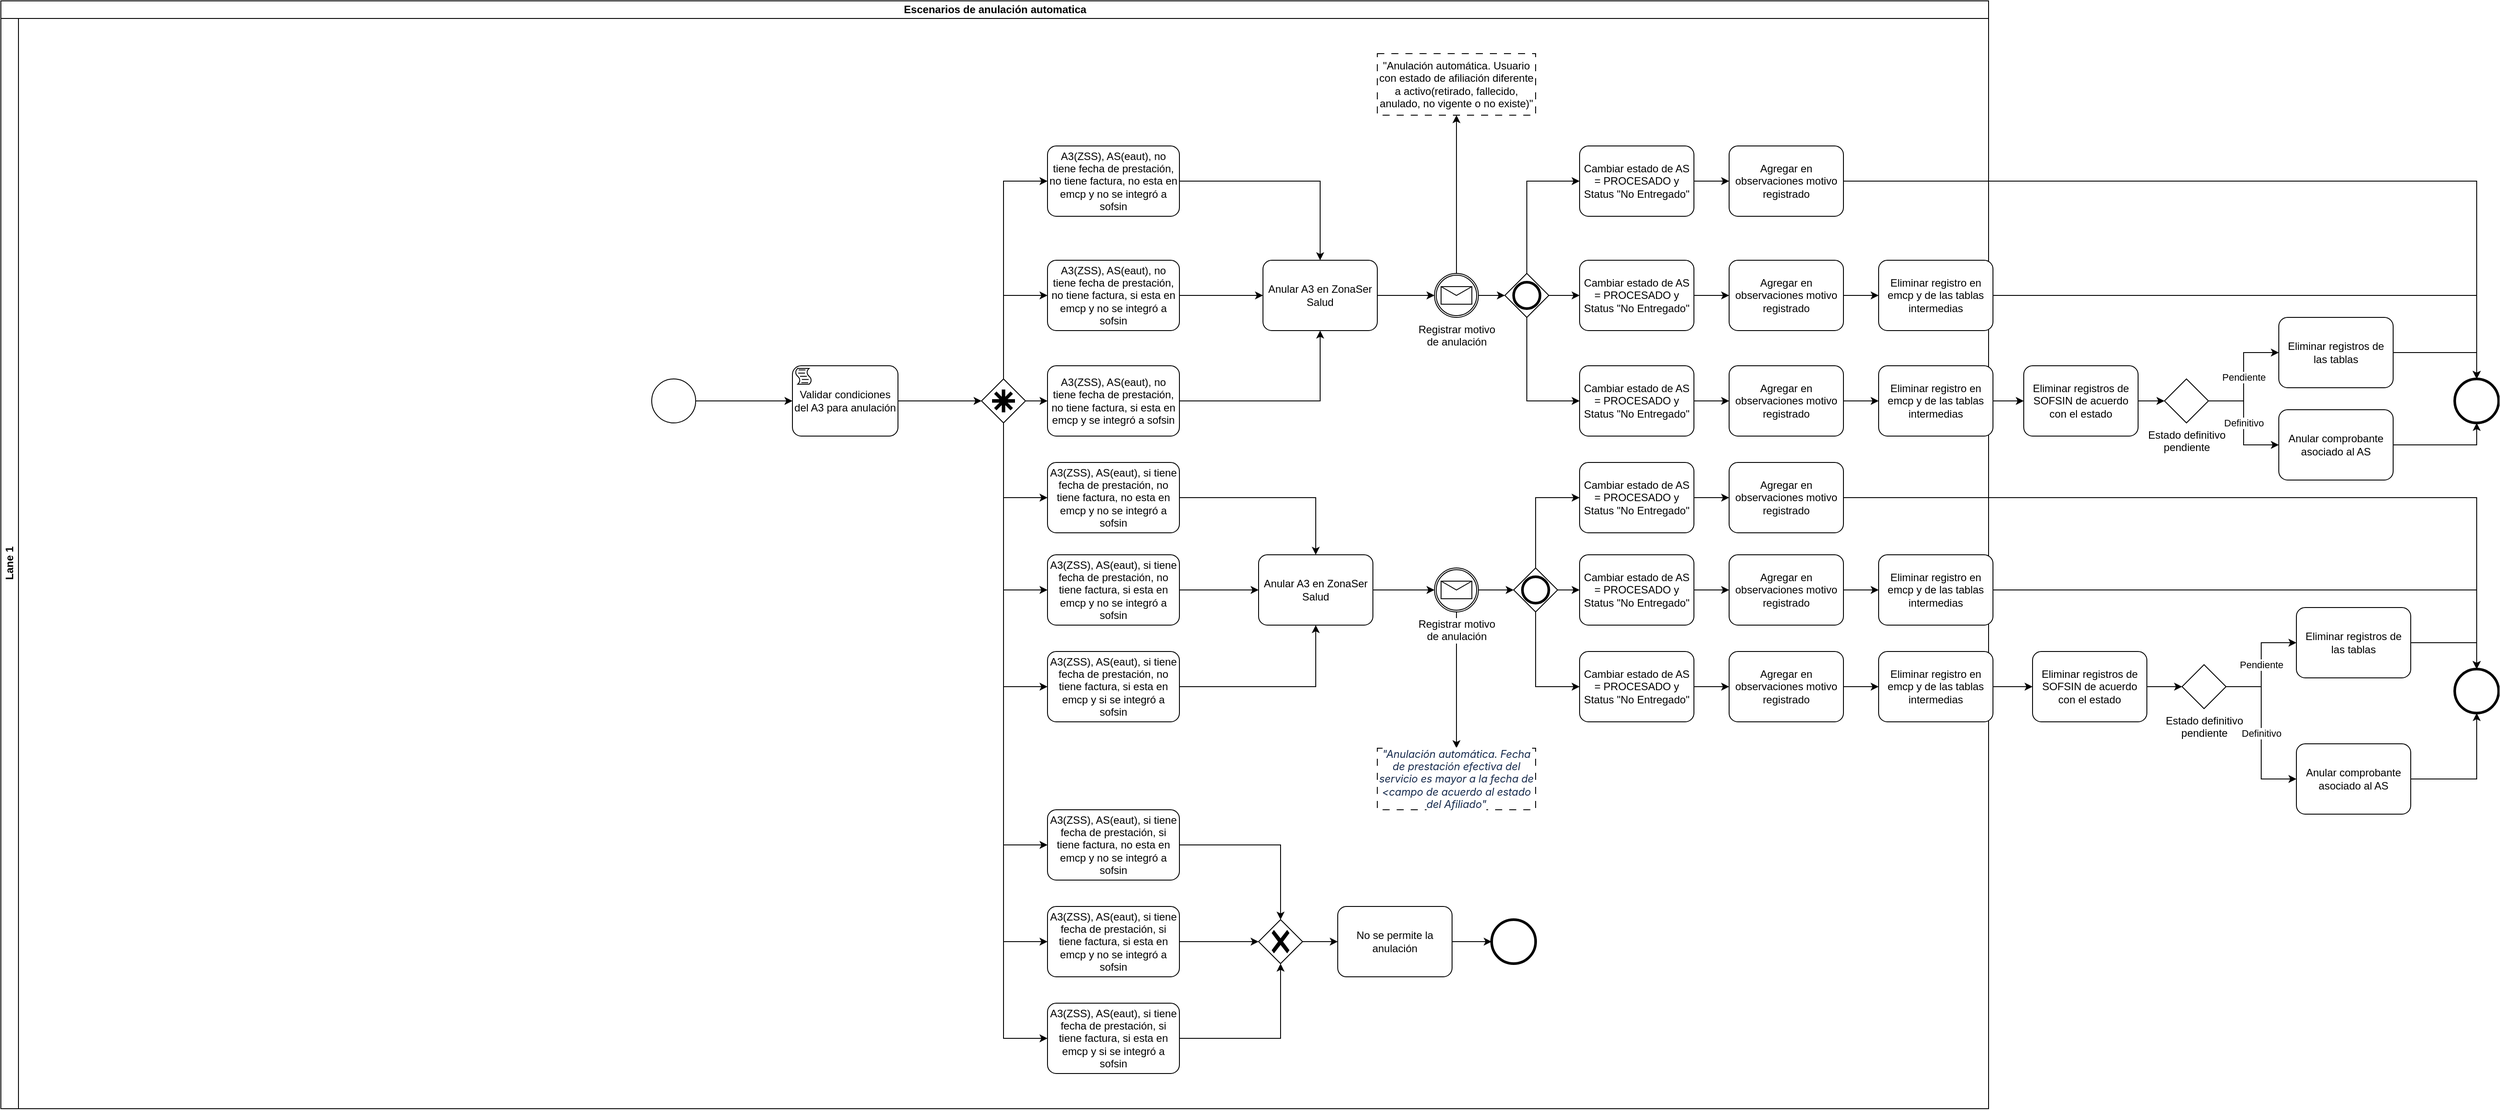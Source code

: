 <mxfile version="21.6.5" type="github">
  <diagram name="Página-1" id="4TS4ZSFtOruOx2kP_wSt">
    <mxGraphModel dx="1674" dy="764" grid="1" gridSize="10" guides="1" tooltips="1" connect="1" arrows="1" fold="1" page="1" pageScale="1" pageWidth="3200" pageHeight="1300" math="0" shadow="0">
      <root>
        <mxCell id="0" />
        <mxCell id="1" parent="0" />
        <mxCell id="92HgLjJ2JLJjH0k_BAY3-1" value="Escenarios de anulación automatica" style="swimlane;childLayout=stackLayout;resizeParent=1;resizeParentMax=0;horizontal=1;startSize=20;horizontalStack=0;html=1;" vertex="1" parent="1">
          <mxGeometry x="10" y="10" width="2260" height="1260" as="geometry" />
        </mxCell>
        <mxCell id="92HgLjJ2JLJjH0k_BAY3-2" value="Lane 1" style="swimlane;startSize=20;horizontal=0;html=1;" vertex="1" parent="92HgLjJ2JLJjH0k_BAY3-1">
          <mxGeometry y="20" width="2260" height="1240" as="geometry" />
        </mxCell>
        <mxCell id="92HgLjJ2JLJjH0k_BAY3-4" value="" style="points=[[0.145,0.145,0],[0.5,0,0],[0.855,0.145,0],[1,0.5,0],[0.855,0.855,0],[0.5,1,0],[0.145,0.855,0],[0,0.5,0]];shape=mxgraph.bpmn.event;html=1;verticalLabelPosition=bottom;labelBackgroundColor=#ffffff;verticalAlign=top;align=center;perimeter=ellipsePerimeter;outlineConnect=0;aspect=fixed;outline=standard;symbol=general;" vertex="1" parent="92HgLjJ2JLJjH0k_BAY3-2">
          <mxGeometry x="740" y="410" width="50" height="50" as="geometry" />
        </mxCell>
        <mxCell id="92HgLjJ2JLJjH0k_BAY3-8" style="edgeStyle=orthogonalEdgeStyle;rounded=0;orthogonalLoop=1;jettySize=auto;html=1;entryX=0;entryY=0.5;entryDx=0;entryDy=0;entryPerimeter=0;" edge="1" parent="92HgLjJ2JLJjH0k_BAY3-2" source="92HgLjJ2JLJjH0k_BAY3-4" target="92HgLjJ2JLJjH0k_BAY3-40">
          <mxGeometry relative="1" as="geometry">
            <mxPoint x="110" y="50" as="targetPoint" />
          </mxGeometry>
        </mxCell>
        <mxCell id="92HgLjJ2JLJjH0k_BAY3-40" value="Validar condiciones del A3 para anulación" style="points=[[0.25,0,0],[0.5,0,0],[0.75,0,0],[1,0.25,0],[1,0.5,0],[1,0.75,0],[0.75,1,0],[0.5,1,0],[0.25,1,0],[0,0.75,0],[0,0.5,0],[0,0.25,0]];shape=mxgraph.bpmn.task;whiteSpace=wrap;rectStyle=rounded;size=10;html=1;container=1;expand=0;collapsible=0;taskMarker=script;" vertex="1" parent="92HgLjJ2JLJjH0k_BAY3-2">
          <mxGeometry x="900" y="395" width="120" height="80" as="geometry" />
        </mxCell>
        <mxCell id="92HgLjJ2JLJjH0k_BAY3-41" style="edgeStyle=orthogonalEdgeStyle;rounded=0;orthogonalLoop=1;jettySize=auto;html=1;entryX=0;entryY=0.5;entryDx=0;entryDy=0;entryPerimeter=0;" edge="1" parent="92HgLjJ2JLJjH0k_BAY3-2" source="92HgLjJ2JLJjH0k_BAY3-50" target="92HgLjJ2JLJjH0k_BAY3-53">
          <mxGeometry relative="1" as="geometry">
            <mxPoint x="1180" y="400" as="targetPoint" />
            <Array as="points">
              <mxPoint x="1140" y="185" />
            </Array>
          </mxGeometry>
        </mxCell>
        <mxCell id="92HgLjJ2JLJjH0k_BAY3-42" style="edgeStyle=orthogonalEdgeStyle;rounded=0;orthogonalLoop=1;jettySize=auto;html=1;entryX=0;entryY=0.5;entryDx=0;entryDy=0;entryPerimeter=0;" edge="1" parent="92HgLjJ2JLJjH0k_BAY3-2" source="92HgLjJ2JLJjH0k_BAY3-50" target="92HgLjJ2JLJjH0k_BAY3-66">
          <mxGeometry relative="1" as="geometry">
            <Array as="points">
              <mxPoint x="1140" y="315" />
            </Array>
          </mxGeometry>
        </mxCell>
        <mxCell id="92HgLjJ2JLJjH0k_BAY3-43" style="edgeStyle=orthogonalEdgeStyle;rounded=0;orthogonalLoop=1;jettySize=auto;html=1;" edge="1" parent="92HgLjJ2JLJjH0k_BAY3-2" source="92HgLjJ2JLJjH0k_BAY3-50" target="92HgLjJ2JLJjH0k_BAY3-80">
          <mxGeometry relative="1" as="geometry" />
        </mxCell>
        <mxCell id="92HgLjJ2JLJjH0k_BAY3-44" style="edgeStyle=orthogonalEdgeStyle;rounded=0;orthogonalLoop=1;jettySize=auto;html=1;entryX=0;entryY=0.5;entryDx=0;entryDy=0;entryPerimeter=0;" edge="1" parent="92HgLjJ2JLJjH0k_BAY3-2" source="92HgLjJ2JLJjH0k_BAY3-50" target="92HgLjJ2JLJjH0k_BAY3-98">
          <mxGeometry relative="1" as="geometry">
            <Array as="points">
              <mxPoint x="1140" y="545" />
            </Array>
          </mxGeometry>
        </mxCell>
        <mxCell id="92HgLjJ2JLJjH0k_BAY3-45" style="edgeStyle=orthogonalEdgeStyle;rounded=0;orthogonalLoop=1;jettySize=auto;html=1;entryX=0;entryY=0.5;entryDx=0;entryDy=0;entryPerimeter=0;" edge="1" parent="92HgLjJ2JLJjH0k_BAY3-2" source="92HgLjJ2JLJjH0k_BAY3-50" target="92HgLjJ2JLJjH0k_BAY3-100">
          <mxGeometry relative="1" as="geometry">
            <Array as="points">
              <mxPoint x="1140" y="650" />
            </Array>
          </mxGeometry>
        </mxCell>
        <mxCell id="92HgLjJ2JLJjH0k_BAY3-46" style="edgeStyle=orthogonalEdgeStyle;rounded=0;orthogonalLoop=1;jettySize=auto;html=1;entryX=0;entryY=0.5;entryDx=0;entryDy=0;entryPerimeter=0;" edge="1" parent="92HgLjJ2JLJjH0k_BAY3-2" source="92HgLjJ2JLJjH0k_BAY3-50" target="92HgLjJ2JLJjH0k_BAY3-104">
          <mxGeometry relative="1" as="geometry">
            <Array as="points">
              <mxPoint x="1140" y="760" />
            </Array>
          </mxGeometry>
        </mxCell>
        <mxCell id="92HgLjJ2JLJjH0k_BAY3-47" style="edgeStyle=orthogonalEdgeStyle;rounded=0;orthogonalLoop=1;jettySize=auto;html=1;entryX=0;entryY=0.5;entryDx=0;entryDy=0;entryPerimeter=0;" edge="1" parent="92HgLjJ2JLJjH0k_BAY3-2" source="92HgLjJ2JLJjH0k_BAY3-50" target="92HgLjJ2JLJjH0k_BAY3-106">
          <mxGeometry relative="1" as="geometry">
            <Array as="points">
              <mxPoint x="1140" y="940" />
            </Array>
          </mxGeometry>
        </mxCell>
        <mxCell id="92HgLjJ2JLJjH0k_BAY3-48" style="edgeStyle=orthogonalEdgeStyle;rounded=0;orthogonalLoop=1;jettySize=auto;html=1;entryX=0;entryY=0.5;entryDx=0;entryDy=0;entryPerimeter=0;" edge="1" parent="92HgLjJ2JLJjH0k_BAY3-2" source="92HgLjJ2JLJjH0k_BAY3-50" target="92HgLjJ2JLJjH0k_BAY3-110">
          <mxGeometry relative="1" as="geometry">
            <Array as="points">
              <mxPoint x="1140" y="1050" />
            </Array>
          </mxGeometry>
        </mxCell>
        <mxCell id="92HgLjJ2JLJjH0k_BAY3-49" style="edgeStyle=orthogonalEdgeStyle;rounded=0;orthogonalLoop=1;jettySize=auto;html=1;entryX=0;entryY=0.5;entryDx=0;entryDy=0;entryPerimeter=0;" edge="1" parent="92HgLjJ2JLJjH0k_BAY3-2" source="92HgLjJ2JLJjH0k_BAY3-50" target="92HgLjJ2JLJjH0k_BAY3-112">
          <mxGeometry relative="1" as="geometry">
            <Array as="points">
              <mxPoint x="1140" y="1160" />
            </Array>
          </mxGeometry>
        </mxCell>
        <mxCell id="92HgLjJ2JLJjH0k_BAY3-50" value="" style="points=[[0.25,0.25,0],[0.5,0,0],[0.75,0.25,0],[1,0.5,0],[0.75,0.75,0],[0.5,1,0],[0.25,0.75,0],[0,0.5,0]];shape=mxgraph.bpmn.gateway2;html=1;verticalLabelPosition=bottom;labelBackgroundColor=#ffffff;verticalAlign=top;align=center;perimeter=rhombusPerimeter;outlineConnect=0;outline=none;symbol=none;gwType=complex;" vertex="1" parent="92HgLjJ2JLJjH0k_BAY3-2">
          <mxGeometry x="1115" y="410" width="50" height="50" as="geometry" />
        </mxCell>
        <mxCell id="92HgLjJ2JLJjH0k_BAY3-51" value="" style="edgeStyle=orthogonalEdgeStyle;rounded=0;orthogonalLoop=1;jettySize=auto;html=1;" edge="1" parent="92HgLjJ2JLJjH0k_BAY3-2" source="92HgLjJ2JLJjH0k_BAY3-40" target="92HgLjJ2JLJjH0k_BAY3-50">
          <mxGeometry relative="1" as="geometry">
            <mxPoint x="1140" y="590" as="targetPoint" />
            <mxPoint x="1090" y="590" as="sourcePoint" />
          </mxGeometry>
        </mxCell>
        <mxCell id="92HgLjJ2JLJjH0k_BAY3-52" style="edgeStyle=orthogonalEdgeStyle;rounded=0;orthogonalLoop=1;jettySize=auto;html=1;" edge="1" parent="92HgLjJ2JLJjH0k_BAY3-2" source="92HgLjJ2JLJjH0k_BAY3-53" target="92HgLjJ2JLJjH0k_BAY3-67">
          <mxGeometry relative="1" as="geometry">
            <mxPoint x="1380.0" y="185" as="targetPoint" />
          </mxGeometry>
        </mxCell>
        <mxCell id="92HgLjJ2JLJjH0k_BAY3-53" value="A3(ZSS), AS(eaut), no tiene fecha de prestación, no tiene factura, no esta en emcp y no se integró a sofsin" style="points=[[0.25,0,0],[0.5,0,0],[0.75,0,0],[1,0.25,0],[1,0.5,0],[1,0.75,0],[0.75,1,0],[0.5,1,0],[0.25,1,0],[0,0.75,0],[0,0.5,0],[0,0.25,0]];shape=mxgraph.bpmn.task;whiteSpace=wrap;rectStyle=rounded;size=10;html=1;container=1;expand=0;collapsible=0;taskMarker=abstract;" vertex="1" parent="92HgLjJ2JLJjH0k_BAY3-2">
          <mxGeometry x="1190" y="145" width="150" height="80" as="geometry" />
        </mxCell>
        <mxCell id="92HgLjJ2JLJjH0k_BAY3-54" style="edgeStyle=orthogonalEdgeStyle;rounded=0;orthogonalLoop=1;jettySize=auto;html=1;" edge="1" parent="92HgLjJ2JLJjH0k_BAY3-2" source="92HgLjJ2JLJjH0k_BAY3-56" target="92HgLjJ2JLJjH0k_BAY3-60">
          <mxGeometry relative="1" as="geometry">
            <mxPoint x="1720" y="100" as="targetPoint" />
          </mxGeometry>
        </mxCell>
        <mxCell id="92HgLjJ2JLJjH0k_BAY3-55" style="edgeStyle=orthogonalEdgeStyle;rounded=0;orthogonalLoop=1;jettySize=auto;html=1;entryX=0;entryY=0.5;entryDx=0;entryDy=0;entryPerimeter=0;" edge="1" parent="92HgLjJ2JLJjH0k_BAY3-2" source="92HgLjJ2JLJjH0k_BAY3-56" target="92HgLjJ2JLJjH0k_BAY3-78">
          <mxGeometry relative="1" as="geometry">
            <mxPoint x="1710" y="315" as="targetPoint" />
          </mxGeometry>
        </mxCell>
        <mxCell id="92HgLjJ2JLJjH0k_BAY3-56" value="Registrar motivo&lt;br&gt;de anulación" style="points=[[0.145,0.145,0],[0.5,0,0],[0.855,0.145,0],[1,0.5,0],[0.855,0.855,0],[0.5,1,0],[0.145,0.855,0],[0,0.5,0]];shape=mxgraph.bpmn.event;html=1;verticalLabelPosition=bottom;labelBackgroundColor=#ffffff;verticalAlign=top;align=center;perimeter=ellipsePerimeter;outlineConnect=0;aspect=fixed;outline=boundInt;symbol=message;" vertex="1" parent="92HgLjJ2JLJjH0k_BAY3-2">
          <mxGeometry x="1630" y="290" width="50" height="50" as="geometry" />
        </mxCell>
        <mxCell id="92HgLjJ2JLJjH0k_BAY3-60" value="&quot;Anulación automática. Usuario con estado de afiliación diferente a activo(retirado, fallecido, anulado, no vigente o no existe)&quot;" style="text;html=1;strokeColor=default;fillColor=none;align=center;verticalAlign=middle;whiteSpace=wrap;rounded=0;dashed=1;dashPattern=8 8;" vertex="1" parent="92HgLjJ2JLJjH0k_BAY3-2">
          <mxGeometry x="1565" y="40" width="180" height="70" as="geometry" />
        </mxCell>
        <mxCell id="92HgLjJ2JLJjH0k_BAY3-61" style="edgeStyle=orthogonalEdgeStyle;rounded=0;orthogonalLoop=1;jettySize=auto;html=1;entryX=0;entryY=0.5;entryDx=0;entryDy=0;entryPerimeter=0;" edge="1" parent="92HgLjJ2JLJjH0k_BAY3-2" source="92HgLjJ2JLJjH0k_BAY3-62" target="92HgLjJ2JLJjH0k_BAY3-64">
          <mxGeometry relative="1" as="geometry">
            <mxPoint x="1975" y="185" as="targetPoint" />
          </mxGeometry>
        </mxCell>
        <mxCell id="92HgLjJ2JLJjH0k_BAY3-62" value="Cambiar estado de AS = PROCESADO y Status &quot;No Entregado&quot;" style="points=[[0.25,0,0],[0.5,0,0],[0.75,0,0],[1,0.25,0],[1,0.5,0],[1,0.75,0],[0.75,1,0],[0.5,1,0],[0.25,1,0],[0,0.75,0],[0,0.5,0],[0,0.25,0]];shape=mxgraph.bpmn.task;whiteSpace=wrap;rectStyle=rounded;size=10;html=1;container=1;expand=0;collapsible=0;taskMarker=abstract;" vertex="1" parent="92HgLjJ2JLJjH0k_BAY3-2">
          <mxGeometry x="1795" y="145" width="130" height="80" as="geometry" />
        </mxCell>
        <mxCell id="92HgLjJ2JLJjH0k_BAY3-63" style="edgeStyle=orthogonalEdgeStyle;rounded=0;orthogonalLoop=1;jettySize=auto;html=1;" edge="1" parent="92HgLjJ2JLJjH0k_BAY3-2" source="92HgLjJ2JLJjH0k_BAY3-64" target="92HgLjJ2JLJjH0k_BAY3-96">
          <mxGeometry relative="1" as="geometry">
            <mxPoint x="2125" y="185" as="targetPoint" />
          </mxGeometry>
        </mxCell>
        <mxCell id="92HgLjJ2JLJjH0k_BAY3-64" value="Agregar en observaciones motivo registrado" style="points=[[0.25,0,0],[0.5,0,0],[0.75,0,0],[1,0.25,0],[1,0.5,0],[1,0.75,0],[0.75,1,0],[0.5,1,0],[0.25,1,0],[0,0.75,0],[0,0.5,0],[0,0.25,0]];shape=mxgraph.bpmn.task;whiteSpace=wrap;rectStyle=rounded;size=10;html=1;container=1;expand=0;collapsible=0;taskMarker=abstract;" vertex="1" parent="92HgLjJ2JLJjH0k_BAY3-2">
          <mxGeometry x="1965" y="145" width="130" height="80" as="geometry" />
        </mxCell>
        <mxCell id="92HgLjJ2JLJjH0k_BAY3-65" style="edgeStyle=orthogonalEdgeStyle;rounded=0;orthogonalLoop=1;jettySize=auto;html=1;" edge="1" parent="92HgLjJ2JLJjH0k_BAY3-2" source="92HgLjJ2JLJjH0k_BAY3-66" target="92HgLjJ2JLJjH0k_BAY3-67">
          <mxGeometry relative="1" as="geometry" />
        </mxCell>
        <mxCell id="92HgLjJ2JLJjH0k_BAY3-66" value="A3(ZSS), AS(eaut), no tiene fecha de prestación, no tiene factura, si esta en emcp y no se integró a sofsin" style="points=[[0.25,0,0],[0.5,0,0],[0.75,0,0],[1,0.25,0],[1,0.5,0],[1,0.75,0],[0.75,1,0],[0.5,1,0],[0.25,1,0],[0,0.75,0],[0,0.5,0],[0,0.25,0]];shape=mxgraph.bpmn.task;whiteSpace=wrap;rectStyle=rounded;size=10;html=1;container=1;expand=0;collapsible=0;taskMarker=abstract;" vertex="1" parent="92HgLjJ2JLJjH0k_BAY3-2">
          <mxGeometry x="1190" y="275" width="150" height="80" as="geometry" />
        </mxCell>
        <mxCell id="92HgLjJ2JLJjH0k_BAY3-67" value="Anular A3 en ZonaSer Salud" style="points=[[0.25,0,0],[0.5,0,0],[0.75,0,0],[1,0.25,0],[1,0.5,0],[1,0.75,0],[0.75,1,0],[0.5,1,0],[0.25,1,0],[0,0.75,0],[0,0.5,0],[0,0.25,0]];shape=mxgraph.bpmn.task;whiteSpace=wrap;rectStyle=rounded;size=10;html=1;container=1;expand=0;collapsible=0;taskMarker=abstract;" vertex="1" parent="92HgLjJ2JLJjH0k_BAY3-2">
          <mxGeometry x="1435" y="275" width="130" height="80" as="geometry" />
        </mxCell>
        <mxCell id="92HgLjJ2JLJjH0k_BAY3-68" style="edgeStyle=orthogonalEdgeStyle;rounded=0;orthogonalLoop=1;jettySize=auto;html=1;entryX=0;entryY=0.5;entryDx=0;entryDy=0;entryPerimeter=0;" edge="1" parent="92HgLjJ2JLJjH0k_BAY3-2" source="92HgLjJ2JLJjH0k_BAY3-69" target="92HgLjJ2JLJjH0k_BAY3-71">
          <mxGeometry relative="1" as="geometry">
            <mxPoint x="1965" y="315" as="targetPoint" />
          </mxGeometry>
        </mxCell>
        <mxCell id="92HgLjJ2JLJjH0k_BAY3-69" value="Cambiar estado de AS = PROCESADO y Status &quot;No Entregado&quot;" style="points=[[0.25,0,0],[0.5,0,0],[0.75,0,0],[1,0.25,0],[1,0.5,0],[1,0.75,0],[0.75,1,0],[0.5,1,0],[0.25,1,0],[0,0.75,0],[0,0.5,0],[0,0.25,0]];shape=mxgraph.bpmn.task;whiteSpace=wrap;rectStyle=rounded;size=10;html=1;container=1;expand=0;collapsible=0;taskMarker=abstract;" vertex="1" parent="92HgLjJ2JLJjH0k_BAY3-2">
          <mxGeometry x="1795" y="275" width="130" height="80" as="geometry" />
        </mxCell>
        <mxCell id="92HgLjJ2JLJjH0k_BAY3-70" style="edgeStyle=orthogonalEdgeStyle;rounded=0;orthogonalLoop=1;jettySize=auto;html=1;" edge="1" parent="92HgLjJ2JLJjH0k_BAY3-2" source="92HgLjJ2JLJjH0k_BAY3-71">
          <mxGeometry relative="1" as="geometry">
            <mxPoint x="2135" y="315" as="targetPoint" />
          </mxGeometry>
        </mxCell>
        <mxCell id="92HgLjJ2JLJjH0k_BAY3-71" value="Agregar en observaciones motivo registrado" style="points=[[0.25,0,0],[0.5,0,0],[0.75,0,0],[1,0.25,0],[1,0.5,0],[1,0.75,0],[0.75,1,0],[0.5,1,0],[0.25,1,0],[0,0.75,0],[0,0.5,0],[0,0.25,0]];shape=mxgraph.bpmn.task;whiteSpace=wrap;rectStyle=rounded;size=10;html=1;container=1;expand=0;collapsible=0;taskMarker=abstract;" vertex="1" parent="92HgLjJ2JLJjH0k_BAY3-2">
          <mxGeometry x="1965" y="275" width="130" height="80" as="geometry" />
        </mxCell>
        <mxCell id="92HgLjJ2JLJjH0k_BAY3-72" style="edgeStyle=orthogonalEdgeStyle;rounded=0;orthogonalLoop=1;jettySize=auto;html=1;" edge="1" parent="92HgLjJ2JLJjH0k_BAY3-2" source="92HgLjJ2JLJjH0k_BAY3-73" target="92HgLjJ2JLJjH0k_BAY3-96">
          <mxGeometry relative="1" as="geometry" />
        </mxCell>
        <mxCell id="92HgLjJ2JLJjH0k_BAY3-73" value="Eliminar registro en emcp y de las tablas intermedias" style="points=[[0.25,0,0],[0.5,0,0],[0.75,0,0],[1,0.25,0],[1,0.5,0],[1,0.75,0],[0.75,1,0],[0.5,1,0],[0.25,1,0],[0,0.75,0],[0,0.5,0],[0,0.25,0]];shape=mxgraph.bpmn.task;whiteSpace=wrap;rectStyle=rounded;size=10;html=1;container=1;expand=0;collapsible=0;taskMarker=abstract;" vertex="1" parent="92HgLjJ2JLJjH0k_BAY3-2">
          <mxGeometry x="2135" y="275" width="130" height="80" as="geometry" />
        </mxCell>
        <mxCell id="92HgLjJ2JLJjH0k_BAY3-74" style="edgeStyle=orthogonalEdgeStyle;rounded=0;orthogonalLoop=1;jettySize=auto;html=1;" edge="1" parent="92HgLjJ2JLJjH0k_BAY3-2" source="92HgLjJ2JLJjH0k_BAY3-67" target="92HgLjJ2JLJjH0k_BAY3-56">
          <mxGeometry relative="1" as="geometry">
            <mxPoint x="1600.0" y="315" as="sourcePoint" />
          </mxGeometry>
        </mxCell>
        <mxCell id="92HgLjJ2JLJjH0k_BAY3-75" style="edgeStyle=orthogonalEdgeStyle;rounded=0;orthogonalLoop=1;jettySize=auto;html=1;entryX=0;entryY=0.5;entryDx=0;entryDy=0;entryPerimeter=0;exitX=1;exitY=0.5;exitDx=0;exitDy=0;exitPerimeter=0;" edge="1" parent="92HgLjJ2JLJjH0k_BAY3-2" source="92HgLjJ2JLJjH0k_BAY3-78" target="92HgLjJ2JLJjH0k_BAY3-69">
          <mxGeometry relative="1" as="geometry">
            <mxPoint x="1760" y="315" as="sourcePoint" />
          </mxGeometry>
        </mxCell>
        <mxCell id="92HgLjJ2JLJjH0k_BAY3-76" style="edgeStyle=orthogonalEdgeStyle;rounded=0;orthogonalLoop=1;jettySize=auto;html=1;entryX=0;entryY=0.5;entryDx=0;entryDy=0;entryPerimeter=0;exitX=0.5;exitY=0;exitDx=0;exitDy=0;exitPerimeter=0;" edge="1" parent="92HgLjJ2JLJjH0k_BAY3-2" source="92HgLjJ2JLJjH0k_BAY3-78" target="92HgLjJ2JLJjH0k_BAY3-62">
          <mxGeometry relative="1" as="geometry">
            <mxPoint x="1735" y="290" as="sourcePoint" />
            <Array as="points">
              <mxPoint x="1735" y="320" />
              <mxPoint x="1735" y="185" />
            </Array>
          </mxGeometry>
        </mxCell>
        <mxCell id="92HgLjJ2JLJjH0k_BAY3-77" style="edgeStyle=orthogonalEdgeStyle;rounded=0;orthogonalLoop=1;jettySize=auto;html=1;entryX=0;entryY=0.5;entryDx=0;entryDy=0;entryPerimeter=0;" edge="1" parent="92HgLjJ2JLJjH0k_BAY3-2" source="92HgLjJ2JLJjH0k_BAY3-78" target="92HgLjJ2JLJjH0k_BAY3-82">
          <mxGeometry relative="1" as="geometry">
            <Array as="points">
              <mxPoint x="1735" y="435" />
            </Array>
          </mxGeometry>
        </mxCell>
        <mxCell id="92HgLjJ2JLJjH0k_BAY3-78" value="" style="points=[[0.25,0.25,0],[0.5,0,0],[0.75,0.25,0],[1,0.5,0],[0.75,0.75,0],[0.5,1,0],[0.25,0.75,0],[0,0.5,0]];shape=mxgraph.bpmn.gateway2;html=1;verticalLabelPosition=bottom;labelBackgroundColor=#ffffff;verticalAlign=top;align=center;perimeter=rhombusPerimeter;outlineConnect=0;outline=end;symbol=general;" vertex="1" parent="92HgLjJ2JLJjH0k_BAY3-2">
          <mxGeometry x="1710" y="290" width="50" height="50" as="geometry" />
        </mxCell>
        <mxCell id="92HgLjJ2JLJjH0k_BAY3-79" style="edgeStyle=orthogonalEdgeStyle;rounded=0;orthogonalLoop=1;jettySize=auto;html=1;" edge="1" parent="92HgLjJ2JLJjH0k_BAY3-2" source="92HgLjJ2JLJjH0k_BAY3-80" target="92HgLjJ2JLJjH0k_BAY3-67">
          <mxGeometry relative="1" as="geometry">
            <mxPoint x="1380.0" y="435" as="targetPoint" />
          </mxGeometry>
        </mxCell>
        <mxCell id="92HgLjJ2JLJjH0k_BAY3-80" value="A3(ZSS), AS(eaut), no tiene fecha de prestación, no tiene factura, si esta en emcp y se integró a sofsin" style="points=[[0.25,0,0],[0.5,0,0],[0.75,0,0],[1,0.25,0],[1,0.5,0],[1,0.75,0],[0.75,1,0],[0.5,1,0],[0.25,1,0],[0,0.75,0],[0,0.5,0],[0,0.25,0]];shape=mxgraph.bpmn.task;whiteSpace=wrap;rectStyle=rounded;size=10;html=1;container=1;expand=0;collapsible=0;taskMarker=abstract;" vertex="1" parent="92HgLjJ2JLJjH0k_BAY3-2">
          <mxGeometry x="1190" y="395" width="150" height="80" as="geometry" />
        </mxCell>
        <mxCell id="92HgLjJ2JLJjH0k_BAY3-81" style="edgeStyle=orthogonalEdgeStyle;rounded=0;orthogonalLoop=1;jettySize=auto;html=1;entryX=0;entryY=0.5;entryDx=0;entryDy=0;entryPerimeter=0;" edge="1" parent="92HgLjJ2JLJjH0k_BAY3-2" source="92HgLjJ2JLJjH0k_BAY3-82" target="92HgLjJ2JLJjH0k_BAY3-84">
          <mxGeometry relative="1" as="geometry" />
        </mxCell>
        <mxCell id="92HgLjJ2JLJjH0k_BAY3-82" value="Cambiar estado de AS = PROCESADO y Status &quot;No Entregado&quot;" style="points=[[0.25,0,0],[0.5,0,0],[0.75,0,0],[1,0.25,0],[1,0.5,0],[1,0.75,0],[0.75,1,0],[0.5,1,0],[0.25,1,0],[0,0.75,0],[0,0.5,0],[0,0.25,0]];shape=mxgraph.bpmn.task;whiteSpace=wrap;rectStyle=rounded;size=10;html=1;container=1;expand=0;collapsible=0;taskMarker=abstract;" vertex="1" parent="92HgLjJ2JLJjH0k_BAY3-2">
          <mxGeometry x="1795" y="395" width="130" height="80" as="geometry" />
        </mxCell>
        <mxCell id="92HgLjJ2JLJjH0k_BAY3-83" style="edgeStyle=orthogonalEdgeStyle;rounded=0;orthogonalLoop=1;jettySize=auto;html=1;entryX=0;entryY=0.5;entryDx=0;entryDy=0;entryPerimeter=0;" edge="1" parent="92HgLjJ2JLJjH0k_BAY3-2" source="92HgLjJ2JLJjH0k_BAY3-84" target="92HgLjJ2JLJjH0k_BAY3-86">
          <mxGeometry relative="1" as="geometry" />
        </mxCell>
        <mxCell id="92HgLjJ2JLJjH0k_BAY3-84" value="Agregar en observaciones motivo registrado" style="points=[[0.25,0,0],[0.5,0,0],[0.75,0,0],[1,0.25,0],[1,0.5,0],[1,0.75,0],[0.75,1,0],[0.5,1,0],[0.25,1,0],[0,0.75,0],[0,0.5,0],[0,0.25,0]];shape=mxgraph.bpmn.task;whiteSpace=wrap;rectStyle=rounded;size=10;html=1;container=1;expand=0;collapsible=0;taskMarker=abstract;" vertex="1" parent="92HgLjJ2JLJjH0k_BAY3-2">
          <mxGeometry x="1965" y="395" width="130" height="80" as="geometry" />
        </mxCell>
        <mxCell id="92HgLjJ2JLJjH0k_BAY3-85" style="edgeStyle=orthogonalEdgeStyle;rounded=0;orthogonalLoop=1;jettySize=auto;html=1;entryX=0;entryY=0.5;entryDx=0;entryDy=0;entryPerimeter=0;" edge="1" parent="92HgLjJ2JLJjH0k_BAY3-2" source="92HgLjJ2JLJjH0k_BAY3-86" target="92HgLjJ2JLJjH0k_BAY3-88">
          <mxGeometry relative="1" as="geometry">
            <mxPoint x="2310" y="435" as="targetPoint" />
          </mxGeometry>
        </mxCell>
        <mxCell id="92HgLjJ2JLJjH0k_BAY3-86" value="Eliminar registro en emcp y de las tablas intermedias" style="points=[[0.25,0,0],[0.5,0,0],[0.75,0,0],[1,0.25,0],[1,0.5,0],[1,0.75,0],[0.75,1,0],[0.5,1,0],[0.25,1,0],[0,0.75,0],[0,0.5,0],[0,0.25,0]];shape=mxgraph.bpmn.task;whiteSpace=wrap;rectStyle=rounded;size=10;html=1;container=1;expand=0;collapsible=0;taskMarker=abstract;" vertex="1" parent="92HgLjJ2JLJjH0k_BAY3-2">
          <mxGeometry x="2135" y="395" width="130" height="80" as="geometry" />
        </mxCell>
        <mxCell id="92HgLjJ2JLJjH0k_BAY3-87" style="edgeStyle=orthogonalEdgeStyle;rounded=0;orthogonalLoop=1;jettySize=auto;html=1;" edge="1" parent="92HgLjJ2JLJjH0k_BAY3-2" source="92HgLjJ2JLJjH0k_BAY3-88" target="92HgLjJ2JLJjH0k_BAY3-91">
          <mxGeometry relative="1" as="geometry" />
        </mxCell>
        <mxCell id="92HgLjJ2JLJjH0k_BAY3-88" value="Eliminar registros de SOFSIN de acuerdo con el estado" style="points=[[0.25,0,0],[0.5,0,0],[0.75,0,0],[1,0.25,0],[1,0.5,0],[1,0.75,0],[0.75,1,0],[0.5,1,0],[0.25,1,0],[0,0.75,0],[0,0.5,0],[0,0.25,0]];shape=mxgraph.bpmn.task;whiteSpace=wrap;rectStyle=rounded;size=10;html=1;container=1;expand=0;collapsible=0;taskMarker=abstract;" vertex="1" parent="92HgLjJ2JLJjH0k_BAY3-2">
          <mxGeometry x="2300" y="395" width="130" height="80" as="geometry" />
        </mxCell>
        <mxCell id="92HgLjJ2JLJjH0k_BAY3-89" value="Pendiente" style="edgeStyle=orthogonalEdgeStyle;rounded=0;orthogonalLoop=1;jettySize=auto;html=1;entryX=0;entryY=0.5;entryDx=0;entryDy=0;entryPerimeter=0;" edge="1" parent="92HgLjJ2JLJjH0k_BAY3-2" source="92HgLjJ2JLJjH0k_BAY3-91" target="92HgLjJ2JLJjH0k_BAY3-93">
          <mxGeometry relative="1" as="geometry">
            <mxPoint x="2550" y="360" as="targetPoint" />
          </mxGeometry>
        </mxCell>
        <mxCell id="92HgLjJ2JLJjH0k_BAY3-90" value="Definitivo" style="edgeStyle=orthogonalEdgeStyle;rounded=0;orthogonalLoop=1;jettySize=auto;html=1;entryX=0;entryY=0.5;entryDx=0;entryDy=0;entryPerimeter=0;" edge="1" parent="92HgLjJ2JLJjH0k_BAY3-2" source="92HgLjJ2JLJjH0k_BAY3-91" target="92HgLjJ2JLJjH0k_BAY3-95">
          <mxGeometry relative="1" as="geometry" />
        </mxCell>
        <mxCell id="92HgLjJ2JLJjH0k_BAY3-91" value="Estado definitivo&lt;br&gt;pendiente" style="points=[[0.25,0.25,0],[0.5,0,0],[0.75,0.25,0],[1,0.5,0],[0.75,0.75,0],[0.5,1,0],[0.25,0.75,0],[0,0.5,0]];shape=mxgraph.bpmn.gateway2;html=1;verticalLabelPosition=bottom;labelBackgroundColor=#ffffff;verticalAlign=top;align=center;perimeter=rhombusPerimeter;outlineConnect=0;outline=none;symbol=none;" vertex="1" parent="92HgLjJ2JLJjH0k_BAY3-2">
          <mxGeometry x="2460" y="410" width="50" height="50" as="geometry" />
        </mxCell>
        <mxCell id="92HgLjJ2JLJjH0k_BAY3-92" style="edgeStyle=orthogonalEdgeStyle;rounded=0;orthogonalLoop=1;jettySize=auto;html=1;entryX=0.5;entryY=0;entryDx=0;entryDy=0;entryPerimeter=0;" edge="1" parent="92HgLjJ2JLJjH0k_BAY3-2" source="92HgLjJ2JLJjH0k_BAY3-93" target="92HgLjJ2JLJjH0k_BAY3-96">
          <mxGeometry relative="1" as="geometry" />
        </mxCell>
        <mxCell id="92HgLjJ2JLJjH0k_BAY3-93" value="Eliminar registros de las tablas" style="points=[[0.25,0,0],[0.5,0,0],[0.75,0,0],[1,0.25,0],[1,0.5,0],[1,0.75,0],[0.75,1,0],[0.5,1,0],[0.25,1,0],[0,0.75,0],[0,0.5,0],[0,0.25,0]];shape=mxgraph.bpmn.task;whiteSpace=wrap;rectStyle=rounded;size=10;html=1;container=1;expand=0;collapsible=0;taskMarker=abstract;" vertex="1" parent="92HgLjJ2JLJjH0k_BAY3-2">
          <mxGeometry x="2590" y="340" width="130" height="80" as="geometry" />
        </mxCell>
        <mxCell id="92HgLjJ2JLJjH0k_BAY3-94" style="edgeStyle=orthogonalEdgeStyle;rounded=0;orthogonalLoop=1;jettySize=auto;html=1;entryX=0.5;entryY=1;entryDx=0;entryDy=0;entryPerimeter=0;" edge="1" parent="92HgLjJ2JLJjH0k_BAY3-2" source="92HgLjJ2JLJjH0k_BAY3-95" target="92HgLjJ2JLJjH0k_BAY3-96">
          <mxGeometry relative="1" as="geometry" />
        </mxCell>
        <mxCell id="92HgLjJ2JLJjH0k_BAY3-95" value="Anular comprobante asociado al AS" style="points=[[0.25,0,0],[0.5,0,0],[0.75,0,0],[1,0.25,0],[1,0.5,0],[1,0.75,0],[0.75,1,0],[0.5,1,0],[0.25,1,0],[0,0.75,0],[0,0.5,0],[0,0.25,0]];shape=mxgraph.bpmn.task;whiteSpace=wrap;rectStyle=rounded;size=10;html=1;container=1;expand=0;collapsible=0;taskMarker=abstract;" vertex="1" parent="92HgLjJ2JLJjH0k_BAY3-2">
          <mxGeometry x="2590" y="445" width="130" height="80" as="geometry" />
        </mxCell>
        <mxCell id="92HgLjJ2JLJjH0k_BAY3-96" value="" style="points=[[0.145,0.145,0],[0.5,0,0],[0.855,0.145,0],[1,0.5,0],[0.855,0.855,0],[0.5,1,0],[0.145,0.855,0],[0,0.5,0]];shape=mxgraph.bpmn.event;html=1;verticalLabelPosition=bottom;labelBackgroundColor=#ffffff;verticalAlign=top;align=center;perimeter=ellipsePerimeter;outlineConnect=0;aspect=fixed;outline=end;symbol=terminate2;" vertex="1" parent="92HgLjJ2JLJjH0k_BAY3-2">
          <mxGeometry x="2790" y="410" width="50" height="50" as="geometry" />
        </mxCell>
        <mxCell id="92HgLjJ2JLJjH0k_BAY3-97" style="edgeStyle=orthogonalEdgeStyle;rounded=0;orthogonalLoop=1;jettySize=auto;html=1;" edge="1" parent="92HgLjJ2JLJjH0k_BAY3-2" source="92HgLjJ2JLJjH0k_BAY3-98" target="92HgLjJ2JLJjH0k_BAY3-102">
          <mxGeometry relative="1" as="geometry">
            <mxPoint x="1380.0" y="565" as="targetPoint" />
          </mxGeometry>
        </mxCell>
        <mxCell id="92HgLjJ2JLJjH0k_BAY3-98" value="A3(ZSS), AS(eaut), si tiene fecha de prestación, no tiene factura, no esta en emcp y no se integró a sofsin" style="points=[[0.25,0,0],[0.5,0,0],[0.75,0,0],[1,0.25,0],[1,0.5,0],[1,0.75,0],[0.75,1,0],[0.5,1,0],[0.25,1,0],[0,0.75,0],[0,0.5,0],[0,0.25,0]];shape=mxgraph.bpmn.task;whiteSpace=wrap;rectStyle=rounded;size=10;html=1;container=1;expand=0;collapsible=0;taskMarker=abstract;" vertex="1" parent="92HgLjJ2JLJjH0k_BAY3-2">
          <mxGeometry x="1190" y="505" width="150" height="80" as="geometry" />
        </mxCell>
        <mxCell id="92HgLjJ2JLJjH0k_BAY3-99" style="edgeStyle=orthogonalEdgeStyle;rounded=0;orthogonalLoop=1;jettySize=auto;html=1;" edge="1" parent="92HgLjJ2JLJjH0k_BAY3-2" source="92HgLjJ2JLJjH0k_BAY3-100" target="92HgLjJ2JLJjH0k_BAY3-102">
          <mxGeometry relative="1" as="geometry" />
        </mxCell>
        <mxCell id="92HgLjJ2JLJjH0k_BAY3-100" value="A3(ZSS), AS(eaut), si tiene fecha de prestación, no tiene factura, si esta en emcp y no se integró a sofsin" style="points=[[0.25,0,0],[0.5,0,0],[0.75,0,0],[1,0.25,0],[1,0.5,0],[1,0.75,0],[0.75,1,0],[0.5,1,0],[0.25,1,0],[0,0.75,0],[0,0.5,0],[0,0.25,0]];shape=mxgraph.bpmn.task;whiteSpace=wrap;rectStyle=rounded;size=10;html=1;container=1;expand=0;collapsible=0;taskMarker=abstract;" vertex="1" parent="92HgLjJ2JLJjH0k_BAY3-2">
          <mxGeometry x="1190" y="610" width="150" height="80" as="geometry" />
        </mxCell>
        <mxCell id="92HgLjJ2JLJjH0k_BAY3-101" style="edgeStyle=orthogonalEdgeStyle;rounded=0;orthogonalLoop=1;jettySize=auto;html=1;entryX=0;entryY=0.5;entryDx=0;entryDy=0;entryPerimeter=0;" edge="1" parent="92HgLjJ2JLJjH0k_BAY3-2" source="92HgLjJ2JLJjH0k_BAY3-102" target="92HgLjJ2JLJjH0k_BAY3-117">
          <mxGeometry relative="1" as="geometry">
            <mxPoint x="1550.0" y="670" as="targetPoint" />
          </mxGeometry>
        </mxCell>
        <mxCell id="92HgLjJ2JLJjH0k_BAY3-102" value="Anular A3 en ZonaSer Salud" style="points=[[0.25,0,0],[0.5,0,0],[0.75,0,0],[1,0.25,0],[1,0.5,0],[1,0.75,0],[0.75,1,0],[0.5,1,0],[0.25,1,0],[0,0.75,0],[0,0.5,0],[0,0.25,0]];shape=mxgraph.bpmn.task;whiteSpace=wrap;rectStyle=rounded;size=10;html=1;container=1;expand=0;collapsible=0;taskMarker=abstract;" vertex="1" parent="92HgLjJ2JLJjH0k_BAY3-2">
          <mxGeometry x="1430" y="610" width="130" height="80" as="geometry" />
        </mxCell>
        <mxCell id="92HgLjJ2JLJjH0k_BAY3-103" style="edgeStyle=orthogonalEdgeStyle;rounded=0;orthogonalLoop=1;jettySize=auto;html=1;" edge="1" parent="92HgLjJ2JLJjH0k_BAY3-2" source="92HgLjJ2JLJjH0k_BAY3-104" target="92HgLjJ2JLJjH0k_BAY3-102">
          <mxGeometry relative="1" as="geometry">
            <mxPoint x="1380.0" y="780" as="targetPoint" />
          </mxGeometry>
        </mxCell>
        <mxCell id="92HgLjJ2JLJjH0k_BAY3-104" value="A3(ZSS), AS(eaut), si tiene fecha de prestación, no tiene factura, si esta en emcp y si se integró a sofsin" style="points=[[0.25,0,0],[0.5,0,0],[0.75,0,0],[1,0.25,0],[1,0.5,0],[1,0.75,0],[0.75,1,0],[0.5,1,0],[0.25,1,0],[0,0.75,0],[0,0.5,0],[0,0.25,0]];shape=mxgraph.bpmn.task;whiteSpace=wrap;rectStyle=rounded;size=10;html=1;container=1;expand=0;collapsible=0;taskMarker=abstract;" vertex="1" parent="92HgLjJ2JLJjH0k_BAY3-2">
          <mxGeometry x="1190" y="720" width="150" height="80" as="geometry" />
        </mxCell>
        <mxCell id="92HgLjJ2JLJjH0k_BAY3-105" style="edgeStyle=orthogonalEdgeStyle;rounded=0;orthogonalLoop=1;jettySize=auto;html=1;entryX=0.5;entryY=0;entryDx=0;entryDy=0;entryPerimeter=0;" edge="1" parent="92HgLjJ2JLJjH0k_BAY3-2" source="92HgLjJ2JLJjH0k_BAY3-106" target="92HgLjJ2JLJjH0k_BAY3-114">
          <mxGeometry relative="1" as="geometry" />
        </mxCell>
        <mxCell id="92HgLjJ2JLJjH0k_BAY3-106" value="A3(ZSS), AS(eaut), si tiene fecha de prestación, si tiene factura, no esta en emcp y no se integró a sofsin" style="points=[[0.25,0,0],[0.5,0,0],[0.75,0,0],[1,0.25,0],[1,0.5,0],[1,0.75,0],[0.75,1,0],[0.5,1,0],[0.25,1,0],[0,0.75,0],[0,0.5,0],[0,0.25,0]];shape=mxgraph.bpmn.task;whiteSpace=wrap;rectStyle=rounded;size=10;html=1;container=1;expand=0;collapsible=0;taskMarker=abstract;" vertex="1" parent="92HgLjJ2JLJjH0k_BAY3-2">
          <mxGeometry x="1190" y="900" width="150" height="80" as="geometry" />
        </mxCell>
        <mxCell id="92HgLjJ2JLJjH0k_BAY3-107" style="edgeStyle=orthogonalEdgeStyle;rounded=0;orthogonalLoop=1;jettySize=auto;html=1;entryX=0;entryY=0.5;entryDx=0;entryDy=0;entryPerimeter=0;" edge="1" parent="92HgLjJ2JLJjH0k_BAY3-2" source="92HgLjJ2JLJjH0k_BAY3-108" target="92HgLjJ2JLJjH0k_BAY3-149">
          <mxGeometry relative="1" as="geometry">
            <mxPoint x="1690" y="1050" as="targetPoint" />
          </mxGeometry>
        </mxCell>
        <mxCell id="92HgLjJ2JLJjH0k_BAY3-108" value="No se permite la anulación" style="points=[[0.25,0,0],[0.5,0,0],[0.75,0,0],[1,0.25,0],[1,0.5,0],[1,0.75,0],[0.75,1,0],[0.5,1,0],[0.25,1,0],[0,0.75,0],[0,0.5,0],[0,0.25,0]];shape=mxgraph.bpmn.task;whiteSpace=wrap;rectStyle=rounded;size=10;html=1;container=1;expand=0;collapsible=0;taskMarker=abstract;" vertex="1" parent="92HgLjJ2JLJjH0k_BAY3-2">
          <mxGeometry x="1520" y="1010" width="130" height="80" as="geometry" />
        </mxCell>
        <mxCell id="92HgLjJ2JLJjH0k_BAY3-109" style="edgeStyle=orthogonalEdgeStyle;rounded=0;orthogonalLoop=1;jettySize=auto;html=1;" edge="1" parent="92HgLjJ2JLJjH0k_BAY3-2" source="92HgLjJ2JLJjH0k_BAY3-110" target="92HgLjJ2JLJjH0k_BAY3-114">
          <mxGeometry relative="1" as="geometry" />
        </mxCell>
        <mxCell id="92HgLjJ2JLJjH0k_BAY3-110" value="A3(ZSS), AS(eaut), si tiene fecha de prestación, si tiene factura, si esta en emcp y no se integró a sofsin" style="points=[[0.25,0,0],[0.5,0,0],[0.75,0,0],[1,0.25,0],[1,0.5,0],[1,0.75,0],[0.75,1,0],[0.5,1,0],[0.25,1,0],[0,0.75,0],[0,0.5,0],[0,0.25,0]];shape=mxgraph.bpmn.task;whiteSpace=wrap;rectStyle=rounded;size=10;html=1;container=1;expand=0;collapsible=0;taskMarker=abstract;" vertex="1" parent="92HgLjJ2JLJjH0k_BAY3-2">
          <mxGeometry x="1190" y="1010" width="150" height="80" as="geometry" />
        </mxCell>
        <mxCell id="92HgLjJ2JLJjH0k_BAY3-111" style="edgeStyle=orthogonalEdgeStyle;rounded=0;orthogonalLoop=1;jettySize=auto;html=1;entryX=0.5;entryY=1;entryDx=0;entryDy=0;entryPerimeter=0;" edge="1" parent="92HgLjJ2JLJjH0k_BAY3-2" source="92HgLjJ2JLJjH0k_BAY3-112" target="92HgLjJ2JLJjH0k_BAY3-114">
          <mxGeometry relative="1" as="geometry" />
        </mxCell>
        <mxCell id="92HgLjJ2JLJjH0k_BAY3-112" value="A3(ZSS), AS(eaut), si tiene fecha de prestación, si tiene factura, si esta en emcp y si se integró a sofsin" style="points=[[0.25,0,0],[0.5,0,0],[0.75,0,0],[1,0.25,0],[1,0.5,0],[1,0.75,0],[0.75,1,0],[0.5,1,0],[0.25,1,0],[0,0.75,0],[0,0.5,0],[0,0.25,0]];shape=mxgraph.bpmn.task;whiteSpace=wrap;rectStyle=rounded;size=10;html=1;container=1;expand=0;collapsible=0;taskMarker=abstract;" vertex="1" parent="92HgLjJ2JLJjH0k_BAY3-2">
          <mxGeometry x="1190" y="1120" width="150" height="80" as="geometry" />
        </mxCell>
        <mxCell id="92HgLjJ2JLJjH0k_BAY3-113" style="edgeStyle=orthogonalEdgeStyle;rounded=0;orthogonalLoop=1;jettySize=auto;html=1;" edge="1" parent="92HgLjJ2JLJjH0k_BAY3-2" source="92HgLjJ2JLJjH0k_BAY3-114" target="92HgLjJ2JLJjH0k_BAY3-108">
          <mxGeometry relative="1" as="geometry" />
        </mxCell>
        <mxCell id="92HgLjJ2JLJjH0k_BAY3-114" value="" style="points=[[0.25,0.25,0],[0.5,0,0],[0.75,0.25,0],[1,0.5,0],[0.75,0.75,0],[0.5,1,0],[0.25,0.75,0],[0,0.5,0]];shape=mxgraph.bpmn.gateway2;html=1;verticalLabelPosition=bottom;labelBackgroundColor=#ffffff;verticalAlign=top;align=center;perimeter=rhombusPerimeter;outlineConnect=0;outline=none;symbol=none;gwType=exclusive;" vertex="1" parent="92HgLjJ2JLJjH0k_BAY3-2">
          <mxGeometry x="1430" y="1025" width="50" height="50" as="geometry" />
        </mxCell>
        <mxCell id="92HgLjJ2JLJjH0k_BAY3-115" style="edgeStyle=orthogonalEdgeStyle;rounded=0;orthogonalLoop=1;jettySize=auto;html=1;" edge="1" parent="92HgLjJ2JLJjH0k_BAY3-2" source="92HgLjJ2JLJjH0k_BAY3-117" target="92HgLjJ2JLJjH0k_BAY3-118">
          <mxGeometry relative="1" as="geometry" />
        </mxCell>
        <mxCell id="92HgLjJ2JLJjH0k_BAY3-116" style="edgeStyle=orthogonalEdgeStyle;rounded=0;orthogonalLoop=1;jettySize=auto;html=1;entryX=0;entryY=0.5;entryDx=0;entryDy=0;entryPerimeter=0;" edge="1" parent="92HgLjJ2JLJjH0k_BAY3-2" source="92HgLjJ2JLJjH0k_BAY3-117" target="92HgLjJ2JLJjH0k_BAY3-131">
          <mxGeometry relative="1" as="geometry" />
        </mxCell>
        <mxCell id="92HgLjJ2JLJjH0k_BAY3-117" value="Registrar motivo&lt;br&gt;de anulación" style="points=[[0.145,0.145,0],[0.5,0,0],[0.855,0.145,0],[1,0.5,0],[0.855,0.855,0],[0.5,1,0],[0.145,0.855,0],[0,0.5,0]];shape=mxgraph.bpmn.event;html=1;verticalLabelPosition=bottom;labelBackgroundColor=#ffffff;verticalAlign=top;align=center;perimeter=ellipsePerimeter;outlineConnect=0;aspect=fixed;outline=boundInt;symbol=message;" vertex="1" parent="92HgLjJ2JLJjH0k_BAY3-2">
          <mxGeometry x="1630" y="625" width="50" height="50" as="geometry" />
        </mxCell>
        <mxCell id="92HgLjJ2JLJjH0k_BAY3-118" value="&lt;em style=&quot;box-sizing: border-box; color: rgb(23, 43, 77); font-family: -apple-system, BlinkMacSystemFont, &amp;quot;Segoe UI&amp;quot;, Roboto, Oxygen, Ubuntu, &amp;quot;Fira Sans&amp;quot;, &amp;quot;Droid Sans&amp;quot;, &amp;quot;Helvetica Neue&amp;quot;, sans-serif; letter-spacing: -0.08px; text-align: left; background-color: rgb(255, 255, 255);&quot; data-renderer-mark=&quot;true&quot;&gt;&lt;font style=&quot;font-size: 12px;&quot;&gt;&quot;Anulación automática. Fecha de prestación efectiva del servicio es mayor a la fecha de &amp;lt;campo de acuerdo al estado del Afiliado&quot;&lt;/font&gt;&lt;/em&gt;" style="text;html=1;strokeColor=default;fillColor=none;align=center;verticalAlign=middle;whiteSpace=wrap;rounded=0;dashed=1;dashPattern=8 8;" vertex="1" parent="92HgLjJ2JLJjH0k_BAY3-2">
          <mxGeometry x="1565" y="830" width="180" height="70" as="geometry" />
        </mxCell>
        <mxCell id="92HgLjJ2JLJjH0k_BAY3-119" value="Cambiar estado de AS = PROCESADO y Status &quot;No Entregado&quot;" style="points=[[0.25,0,0],[0.5,0,0],[0.75,0,0],[1,0.25,0],[1,0.5,0],[1,0.75,0],[0.75,1,0],[0.5,1,0],[0.25,1,0],[0,0.75,0],[0,0.5,0],[0,0.25,0]];shape=mxgraph.bpmn.task;whiteSpace=wrap;rectStyle=rounded;size=10;html=1;container=1;expand=0;collapsible=0;taskMarker=abstract;" vertex="1" parent="92HgLjJ2JLJjH0k_BAY3-2">
          <mxGeometry x="1795" y="505" width="130" height="80" as="geometry" />
        </mxCell>
        <mxCell id="92HgLjJ2JLJjH0k_BAY3-120" value="Agregar en observaciones motivo registrado" style="points=[[0.25,0,0],[0.5,0,0],[0.75,0,0],[1,0.25,0],[1,0.5,0],[1,0.75,0],[0.75,1,0],[0.5,1,0],[0.25,1,0],[0,0.75,0],[0,0.5,0],[0,0.25,0]];shape=mxgraph.bpmn.task;whiteSpace=wrap;rectStyle=rounded;size=10;html=1;container=1;expand=0;collapsible=0;taskMarker=abstract;" vertex="1" parent="92HgLjJ2JLJjH0k_BAY3-2">
          <mxGeometry x="1965" y="505" width="130" height="80" as="geometry" />
        </mxCell>
        <mxCell id="92HgLjJ2JLJjH0k_BAY3-121" style="edgeStyle=orthogonalEdgeStyle;rounded=0;orthogonalLoop=1;jettySize=auto;html=1;entryX=0;entryY=0.5;entryDx=0;entryDy=0;entryPerimeter=0;" edge="1" parent="92HgLjJ2JLJjH0k_BAY3-2" source="92HgLjJ2JLJjH0k_BAY3-119" target="92HgLjJ2JLJjH0k_BAY3-120">
          <mxGeometry relative="1" as="geometry">
            <mxPoint x="1995" y="545" as="targetPoint" />
          </mxGeometry>
        </mxCell>
        <mxCell id="92HgLjJ2JLJjH0k_BAY3-122" style="edgeStyle=orthogonalEdgeStyle;rounded=0;orthogonalLoop=1;jettySize=auto;html=1;" edge="1" parent="92HgLjJ2JLJjH0k_BAY3-2" source="92HgLjJ2JLJjH0k_BAY3-120" target="92HgLjJ2JLJjH0k_BAY3-146">
          <mxGeometry relative="1" as="geometry">
            <mxPoint x="2145" y="545" as="targetPoint" />
          </mxGeometry>
        </mxCell>
        <mxCell id="92HgLjJ2JLJjH0k_BAY3-123" value="Cambiar estado de AS = PROCESADO y Status &quot;No Entregado&quot;" style="points=[[0.25,0,0],[0.5,0,0],[0.75,0,0],[1,0.25,0],[1,0.5,0],[1,0.75,0],[0.75,1,0],[0.5,1,0],[0.25,1,0],[0,0.75,0],[0,0.5,0],[0,0.25,0]];shape=mxgraph.bpmn.task;whiteSpace=wrap;rectStyle=rounded;size=10;html=1;container=1;expand=0;collapsible=0;taskMarker=abstract;" vertex="1" parent="92HgLjJ2JLJjH0k_BAY3-2">
          <mxGeometry x="1795" y="610" width="130" height="80" as="geometry" />
        </mxCell>
        <mxCell id="92HgLjJ2JLJjH0k_BAY3-124" style="edgeStyle=orthogonalEdgeStyle;rounded=0;orthogonalLoop=1;jettySize=auto;html=1;entryX=0;entryY=0.5;entryDx=0;entryDy=0;entryPerimeter=0;" edge="1" parent="92HgLjJ2JLJjH0k_BAY3-2" source="92HgLjJ2JLJjH0k_BAY3-125" target="92HgLjJ2JLJjH0k_BAY3-128">
          <mxGeometry relative="1" as="geometry">
            <mxPoint x="2155" y="675" as="targetPoint" />
          </mxGeometry>
        </mxCell>
        <mxCell id="92HgLjJ2JLJjH0k_BAY3-125" value="Agregar en observaciones motivo registrado" style="points=[[0.25,0,0],[0.5,0,0],[0.75,0,0],[1,0.25,0],[1,0.5,0],[1,0.75,0],[0.75,1,0],[0.5,1,0],[0.25,1,0],[0,0.75,0],[0,0.5,0],[0,0.25,0]];shape=mxgraph.bpmn.task;whiteSpace=wrap;rectStyle=rounded;size=10;html=1;container=1;expand=0;collapsible=0;taskMarker=abstract;" vertex="1" parent="92HgLjJ2JLJjH0k_BAY3-2">
          <mxGeometry x="1965" y="610" width="130" height="80" as="geometry" />
        </mxCell>
        <mxCell id="92HgLjJ2JLJjH0k_BAY3-126" style="edgeStyle=orthogonalEdgeStyle;rounded=0;orthogonalLoop=1;jettySize=auto;html=1;entryX=0;entryY=0.5;entryDx=0;entryDy=0;entryPerimeter=0;" edge="1" parent="92HgLjJ2JLJjH0k_BAY3-2" source="92HgLjJ2JLJjH0k_BAY3-123" target="92HgLjJ2JLJjH0k_BAY3-125">
          <mxGeometry relative="1" as="geometry">
            <mxPoint x="1985" y="675" as="targetPoint" />
          </mxGeometry>
        </mxCell>
        <mxCell id="92HgLjJ2JLJjH0k_BAY3-127" style="edgeStyle=orthogonalEdgeStyle;rounded=0;orthogonalLoop=1;jettySize=auto;html=1;entryX=0.5;entryY=0;entryDx=0;entryDy=0;entryPerimeter=0;" edge="1" parent="92HgLjJ2JLJjH0k_BAY3-2" source="92HgLjJ2JLJjH0k_BAY3-128" target="92HgLjJ2JLJjH0k_BAY3-146">
          <mxGeometry relative="1" as="geometry" />
        </mxCell>
        <mxCell id="92HgLjJ2JLJjH0k_BAY3-128" value="Eliminar registro en emcp y de las tablas intermedias" style="points=[[0.25,0,0],[0.5,0,0],[0.75,0,0],[1,0.25,0],[1,0.5,0],[1,0.75,0],[0.75,1,0],[0.5,1,0],[0.25,1,0],[0,0.75,0],[0,0.5,0],[0,0.25,0]];shape=mxgraph.bpmn.task;whiteSpace=wrap;rectStyle=rounded;size=10;html=1;container=1;expand=0;collapsible=0;taskMarker=abstract;" vertex="1" parent="92HgLjJ2JLJjH0k_BAY3-2">
          <mxGeometry x="2135" y="610" width="130" height="80" as="geometry" />
        </mxCell>
        <mxCell id="92HgLjJ2JLJjH0k_BAY3-129" style="edgeStyle=orthogonalEdgeStyle;rounded=0;orthogonalLoop=1;jettySize=auto;html=1;entryX=0;entryY=0.5;entryDx=0;entryDy=0;entryPerimeter=0;exitX=1;exitY=0.5;exitDx=0;exitDy=0;exitPerimeter=0;" edge="1" parent="92HgLjJ2JLJjH0k_BAY3-2" source="92HgLjJ2JLJjH0k_BAY3-131" target="92HgLjJ2JLJjH0k_BAY3-123">
          <mxGeometry relative="1" as="geometry">
            <mxPoint x="1780" y="675" as="sourcePoint" />
          </mxGeometry>
        </mxCell>
        <mxCell id="92HgLjJ2JLJjH0k_BAY3-130" style="edgeStyle=orthogonalEdgeStyle;rounded=0;orthogonalLoop=1;jettySize=auto;html=1;entryX=0;entryY=0.5;entryDx=0;entryDy=0;entryPerimeter=0;exitX=0.5;exitY=0;exitDx=0;exitDy=0;exitPerimeter=0;" edge="1" parent="92HgLjJ2JLJjH0k_BAY3-2" source="92HgLjJ2JLJjH0k_BAY3-131" target="92HgLjJ2JLJjH0k_BAY3-119">
          <mxGeometry relative="1" as="geometry">
            <mxPoint x="1755" y="650" as="sourcePoint" />
            <Array as="points">
              <mxPoint x="1745" y="545" />
            </Array>
          </mxGeometry>
        </mxCell>
        <mxCell id="92HgLjJ2JLJjH0k_BAY3-131" value="" style="points=[[0.25,0.25,0],[0.5,0,0],[0.75,0.25,0],[1,0.5,0],[0.75,0.75,0],[0.5,1,0],[0.25,0.75,0],[0,0.5,0]];shape=mxgraph.bpmn.gateway2;html=1;verticalLabelPosition=bottom;labelBackgroundColor=#ffffff;verticalAlign=top;align=center;perimeter=rhombusPerimeter;outlineConnect=0;outline=end;symbol=general;" vertex="1" parent="92HgLjJ2JLJjH0k_BAY3-2">
          <mxGeometry x="1720" y="625" width="50" height="50" as="geometry" />
        </mxCell>
        <mxCell id="92HgLjJ2JLJjH0k_BAY3-132" value="Cambiar estado de AS = PROCESADO y Status &quot;No Entregado&quot;" style="points=[[0.25,0,0],[0.5,0,0],[0.75,0,0],[1,0.25,0],[1,0.5,0],[1,0.75,0],[0.75,1,0],[0.5,1,0],[0.25,1,0],[0,0.75,0],[0,0.5,0],[0,0.25,0]];shape=mxgraph.bpmn.task;whiteSpace=wrap;rectStyle=rounded;size=10;html=1;container=1;expand=0;collapsible=0;taskMarker=abstract;" vertex="1" parent="92HgLjJ2JLJjH0k_BAY3-2">
          <mxGeometry x="1795" y="720" width="130" height="80" as="geometry" />
        </mxCell>
        <mxCell id="92HgLjJ2JLJjH0k_BAY3-133" style="edgeStyle=orthogonalEdgeStyle;rounded=0;orthogonalLoop=1;jettySize=auto;html=1;entryX=0;entryY=0.5;entryDx=0;entryDy=0;entryPerimeter=0;" edge="1" parent="92HgLjJ2JLJjH0k_BAY3-2" source="92HgLjJ2JLJjH0k_BAY3-131" target="92HgLjJ2JLJjH0k_BAY3-132">
          <mxGeometry relative="1" as="geometry">
            <Array as="points">
              <mxPoint x="1745" y="760" />
            </Array>
          </mxGeometry>
        </mxCell>
        <mxCell id="92HgLjJ2JLJjH0k_BAY3-134" value="Agregar en observaciones motivo registrado" style="points=[[0.25,0,0],[0.5,0,0],[0.75,0,0],[1,0.25,0],[1,0.5,0],[1,0.75,0],[0.75,1,0],[0.5,1,0],[0.25,1,0],[0,0.75,0],[0,0.5,0],[0,0.25,0]];shape=mxgraph.bpmn.task;whiteSpace=wrap;rectStyle=rounded;size=10;html=1;container=1;expand=0;collapsible=0;taskMarker=abstract;" vertex="1" parent="92HgLjJ2JLJjH0k_BAY3-2">
          <mxGeometry x="1965" y="720" width="130" height="80" as="geometry" />
        </mxCell>
        <mxCell id="92HgLjJ2JLJjH0k_BAY3-135" style="edgeStyle=orthogonalEdgeStyle;rounded=0;orthogonalLoop=1;jettySize=auto;html=1;entryX=0;entryY=0.5;entryDx=0;entryDy=0;entryPerimeter=0;" edge="1" parent="92HgLjJ2JLJjH0k_BAY3-2" source="92HgLjJ2JLJjH0k_BAY3-132" target="92HgLjJ2JLJjH0k_BAY3-134">
          <mxGeometry relative="1" as="geometry" />
        </mxCell>
        <mxCell id="92HgLjJ2JLJjH0k_BAY3-136" value="Eliminar registro en emcp y de las tablas intermedias" style="points=[[0.25,0,0],[0.5,0,0],[0.75,0,0],[1,0.25,0],[1,0.5,0],[1,0.75,0],[0.75,1,0],[0.5,1,0],[0.25,1,0],[0,0.75,0],[0,0.5,0],[0,0.25,0]];shape=mxgraph.bpmn.task;whiteSpace=wrap;rectStyle=rounded;size=10;html=1;container=1;expand=0;collapsible=0;taskMarker=abstract;" vertex="1" parent="92HgLjJ2JLJjH0k_BAY3-2">
          <mxGeometry x="2135" y="720" width="130" height="80" as="geometry" />
        </mxCell>
        <mxCell id="92HgLjJ2JLJjH0k_BAY3-137" style="edgeStyle=orthogonalEdgeStyle;rounded=0;orthogonalLoop=1;jettySize=auto;html=1;entryX=0;entryY=0.5;entryDx=0;entryDy=0;entryPerimeter=0;" edge="1" parent="92HgLjJ2JLJjH0k_BAY3-2" source="92HgLjJ2JLJjH0k_BAY3-134" target="92HgLjJ2JLJjH0k_BAY3-136">
          <mxGeometry relative="1" as="geometry" />
        </mxCell>
        <mxCell id="92HgLjJ2JLJjH0k_BAY3-138" value="Eliminar registros de SOFSIN de acuerdo con el estado" style="points=[[0.25,0,0],[0.5,0,0],[0.75,0,0],[1,0.25,0],[1,0.5,0],[1,0.75,0],[0.75,1,0],[0.5,1,0],[0.25,1,0],[0,0.75,0],[0,0.5,0],[0,0.25,0]];shape=mxgraph.bpmn.task;whiteSpace=wrap;rectStyle=rounded;size=10;html=1;container=1;expand=0;collapsible=0;taskMarker=abstract;" vertex="1" parent="92HgLjJ2JLJjH0k_BAY3-2">
          <mxGeometry x="2310" y="720" width="130" height="80" as="geometry" />
        </mxCell>
        <mxCell id="92HgLjJ2JLJjH0k_BAY3-139" style="edgeStyle=orthogonalEdgeStyle;rounded=0;orthogonalLoop=1;jettySize=auto;html=1;entryX=0;entryY=0.5;entryDx=0;entryDy=0;entryPerimeter=0;" edge="1" parent="92HgLjJ2JLJjH0k_BAY3-2" source="92HgLjJ2JLJjH0k_BAY3-136" target="92HgLjJ2JLJjH0k_BAY3-138">
          <mxGeometry relative="1" as="geometry">
            <mxPoint x="2330" y="795" as="targetPoint" />
          </mxGeometry>
        </mxCell>
        <mxCell id="92HgLjJ2JLJjH0k_BAY3-140" value="Estado definitivo&lt;br&gt;pendiente" style="points=[[0.25,0.25,0],[0.5,0,0],[0.75,0.25,0],[1,0.5,0],[0.75,0.75,0],[0.5,1,0],[0.25,0.75,0],[0,0.5,0]];shape=mxgraph.bpmn.gateway2;html=1;verticalLabelPosition=bottom;labelBackgroundColor=#ffffff;verticalAlign=top;align=center;perimeter=rhombusPerimeter;outlineConnect=0;outline=none;symbol=none;" vertex="1" parent="92HgLjJ2JLJjH0k_BAY3-2">
          <mxGeometry x="2480" y="735" width="50" height="50" as="geometry" />
        </mxCell>
        <mxCell id="92HgLjJ2JLJjH0k_BAY3-141" style="edgeStyle=orthogonalEdgeStyle;rounded=0;orthogonalLoop=1;jettySize=auto;html=1;" edge="1" parent="92HgLjJ2JLJjH0k_BAY3-2" source="92HgLjJ2JLJjH0k_BAY3-138" target="92HgLjJ2JLJjH0k_BAY3-140">
          <mxGeometry relative="1" as="geometry" />
        </mxCell>
        <mxCell id="92HgLjJ2JLJjH0k_BAY3-142" value="Eliminar registros de las tablas" style="points=[[0.25,0,0],[0.5,0,0],[0.75,0,0],[1,0.25,0],[1,0.5,0],[1,0.75,0],[0.75,1,0],[0.5,1,0],[0.25,1,0],[0,0.75,0],[0,0.5,0],[0,0.25,0]];shape=mxgraph.bpmn.task;whiteSpace=wrap;rectStyle=rounded;size=10;html=1;container=1;expand=0;collapsible=0;taskMarker=abstract;" vertex="1" parent="92HgLjJ2JLJjH0k_BAY3-2">
          <mxGeometry x="2610" y="670" width="130" height="80" as="geometry" />
        </mxCell>
        <mxCell id="92HgLjJ2JLJjH0k_BAY3-143" value="Pendiente" style="edgeStyle=orthogonalEdgeStyle;rounded=0;orthogonalLoop=1;jettySize=auto;html=1;entryX=0;entryY=0.5;entryDx=0;entryDy=0;entryPerimeter=0;" edge="1" parent="92HgLjJ2JLJjH0k_BAY3-2" source="92HgLjJ2JLJjH0k_BAY3-140" target="92HgLjJ2JLJjH0k_BAY3-142">
          <mxGeometry relative="1" as="geometry">
            <mxPoint x="2570" y="720" as="targetPoint" />
          </mxGeometry>
        </mxCell>
        <mxCell id="92HgLjJ2JLJjH0k_BAY3-144" value="Anular comprobante asociado al AS" style="points=[[0.25,0,0],[0.5,0,0],[0.75,0,0],[1,0.25,0],[1,0.5,0],[1,0.75,0],[0.75,1,0],[0.5,1,0],[0.25,1,0],[0,0.75,0],[0,0.5,0],[0,0.25,0]];shape=mxgraph.bpmn.task;whiteSpace=wrap;rectStyle=rounded;size=10;html=1;container=1;expand=0;collapsible=0;taskMarker=abstract;" vertex="1" parent="92HgLjJ2JLJjH0k_BAY3-2">
          <mxGeometry x="2610" y="825" width="130" height="80" as="geometry" />
        </mxCell>
        <mxCell id="92HgLjJ2JLJjH0k_BAY3-145" value="Definitivo" style="edgeStyle=orthogonalEdgeStyle;rounded=0;orthogonalLoop=1;jettySize=auto;html=1;entryX=0;entryY=0.5;entryDx=0;entryDy=0;entryPerimeter=0;" edge="1" parent="92HgLjJ2JLJjH0k_BAY3-2" source="92HgLjJ2JLJjH0k_BAY3-140" target="92HgLjJ2JLJjH0k_BAY3-144">
          <mxGeometry relative="1" as="geometry" />
        </mxCell>
        <mxCell id="92HgLjJ2JLJjH0k_BAY3-146" value="" style="points=[[0.145,0.145,0],[0.5,0,0],[0.855,0.145,0],[1,0.5,0],[0.855,0.855,0],[0.5,1,0],[0.145,0.855,0],[0,0.5,0]];shape=mxgraph.bpmn.event;html=1;verticalLabelPosition=bottom;labelBackgroundColor=#ffffff;verticalAlign=top;align=center;perimeter=ellipsePerimeter;outlineConnect=0;aspect=fixed;outline=end;symbol=terminate2;" vertex="1" parent="92HgLjJ2JLJjH0k_BAY3-2">
          <mxGeometry x="2790" y="740" width="50" height="50" as="geometry" />
        </mxCell>
        <mxCell id="92HgLjJ2JLJjH0k_BAY3-147" style="edgeStyle=orthogonalEdgeStyle;rounded=0;orthogonalLoop=1;jettySize=auto;html=1;entryX=0.5;entryY=0;entryDx=0;entryDy=0;entryPerimeter=0;" edge="1" parent="92HgLjJ2JLJjH0k_BAY3-2" source="92HgLjJ2JLJjH0k_BAY3-142" target="92HgLjJ2JLJjH0k_BAY3-146">
          <mxGeometry relative="1" as="geometry" />
        </mxCell>
        <mxCell id="92HgLjJ2JLJjH0k_BAY3-148" style="edgeStyle=orthogonalEdgeStyle;rounded=0;orthogonalLoop=1;jettySize=auto;html=1;entryX=0.5;entryY=1;entryDx=0;entryDy=0;entryPerimeter=0;" edge="1" parent="92HgLjJ2JLJjH0k_BAY3-2" source="92HgLjJ2JLJjH0k_BAY3-144" target="92HgLjJ2JLJjH0k_BAY3-146">
          <mxGeometry relative="1" as="geometry" />
        </mxCell>
        <mxCell id="92HgLjJ2JLJjH0k_BAY3-149" value="" style="points=[[0.145,0.145,0],[0.5,0,0],[0.855,0.145,0],[1,0.5,0],[0.855,0.855,0],[0.5,1,0],[0.145,0.855,0],[0,0.5,0]];shape=mxgraph.bpmn.event;html=1;verticalLabelPosition=bottom;labelBackgroundColor=#ffffff;verticalAlign=top;align=center;perimeter=ellipsePerimeter;outlineConnect=0;aspect=fixed;outline=end;symbol=terminate2;" vertex="1" parent="92HgLjJ2JLJjH0k_BAY3-2">
          <mxGeometry x="1695" y="1025" width="50" height="50" as="geometry" />
        </mxCell>
      </root>
    </mxGraphModel>
  </diagram>
</mxfile>
